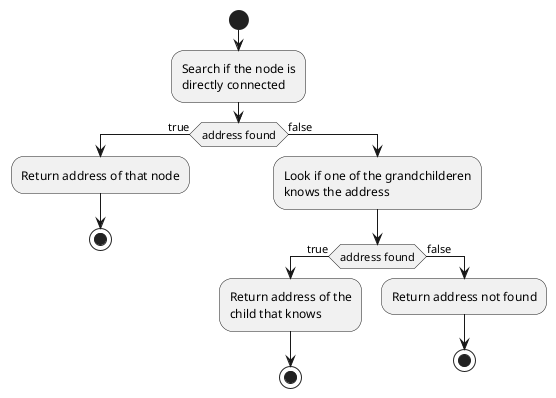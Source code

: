 @startuml

start
:Search if the node is\ndirectly connected;
if (address found) then(true)
:Return address of that node;
stop
else (false)
:Look if one of the grandchilderen\nknows the address;
if (address found) then(true)
:Return address of the\nchild that knows;
stop
else (false)
:Return address not found;
stop
@enduml